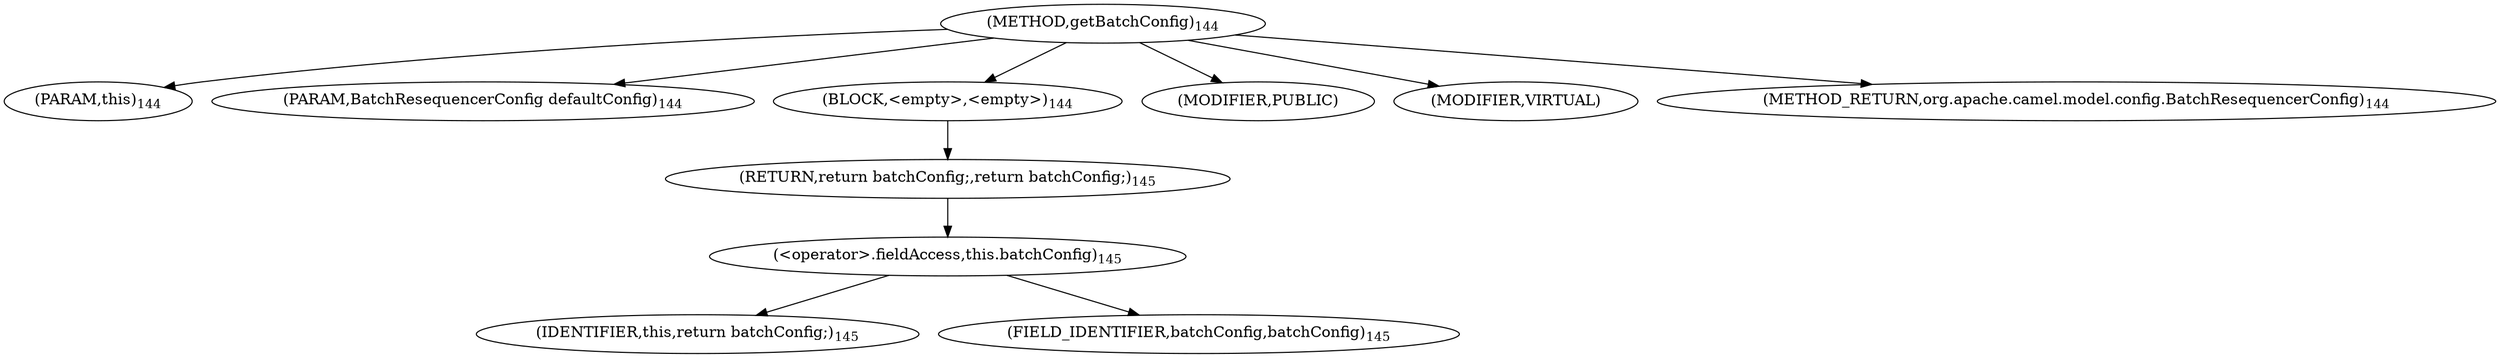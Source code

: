 digraph "getBatchConfig" {  
"270" [label = <(METHOD,getBatchConfig)<SUB>144</SUB>> ]
"271" [label = <(PARAM,this)<SUB>144</SUB>> ]
"272" [label = <(PARAM,BatchResequencerConfig defaultConfig)<SUB>144</SUB>> ]
"273" [label = <(BLOCK,&lt;empty&gt;,&lt;empty&gt;)<SUB>144</SUB>> ]
"274" [label = <(RETURN,return batchConfig;,return batchConfig;)<SUB>145</SUB>> ]
"275" [label = <(&lt;operator&gt;.fieldAccess,this.batchConfig)<SUB>145</SUB>> ]
"276" [label = <(IDENTIFIER,this,return batchConfig;)<SUB>145</SUB>> ]
"277" [label = <(FIELD_IDENTIFIER,batchConfig,batchConfig)<SUB>145</SUB>> ]
"278" [label = <(MODIFIER,PUBLIC)> ]
"279" [label = <(MODIFIER,VIRTUAL)> ]
"280" [label = <(METHOD_RETURN,org.apache.camel.model.config.BatchResequencerConfig)<SUB>144</SUB>> ]
  "270" -> "271" 
  "270" -> "272" 
  "270" -> "273" 
  "270" -> "278" 
  "270" -> "279" 
  "270" -> "280" 
  "273" -> "274" 
  "274" -> "275" 
  "275" -> "276" 
  "275" -> "277" 
}
